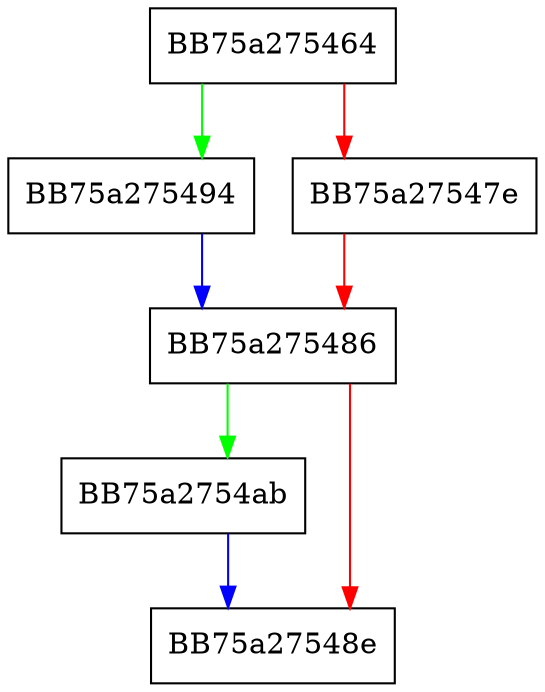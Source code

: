 digraph winShmSystemLock {
  node [shape="box"];
  graph [splines=ortho];
  BB75a275464 -> BB75a275494 [color="green"];
  BB75a275464 -> BB75a27547e [color="red"];
  BB75a27547e -> BB75a275486 [color="red"];
  BB75a275486 -> BB75a2754ab [color="green"];
  BB75a275486 -> BB75a27548e [color="red"];
  BB75a275494 -> BB75a275486 [color="blue"];
  BB75a2754ab -> BB75a27548e [color="blue"];
}